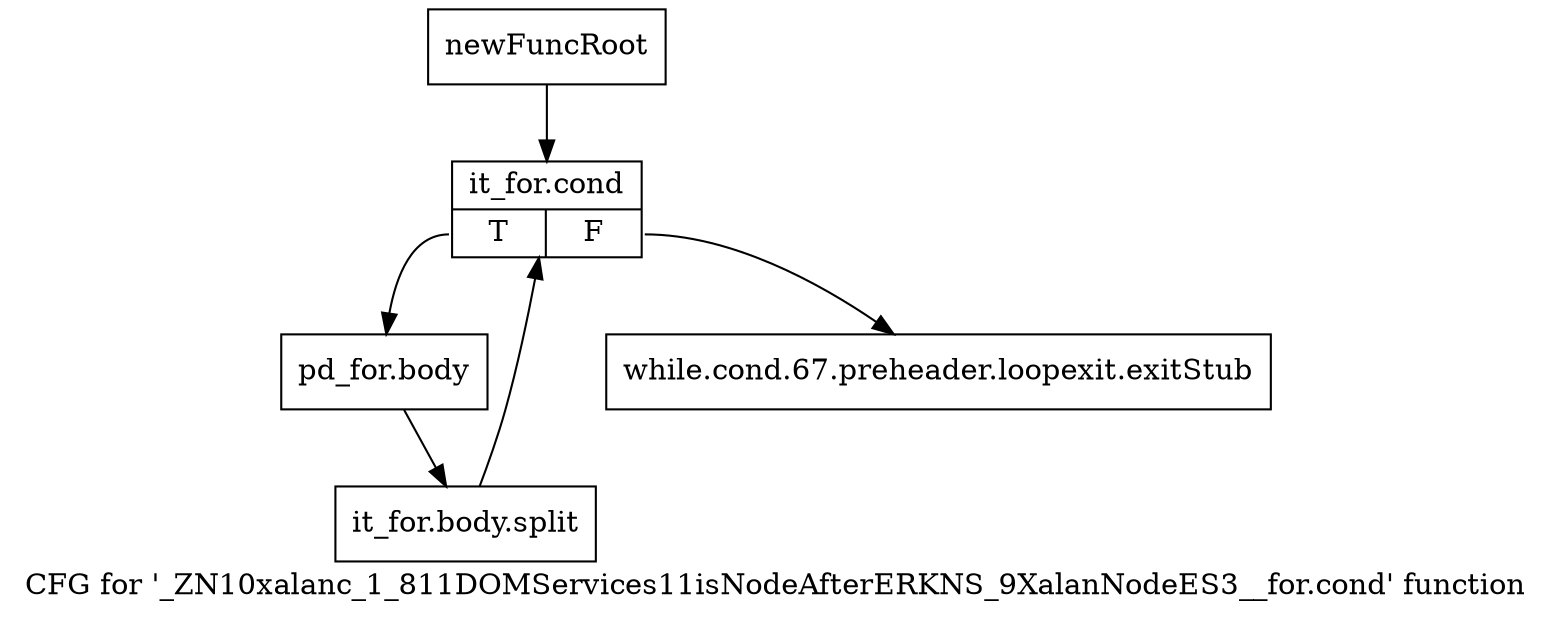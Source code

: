 digraph "CFG for '_ZN10xalanc_1_811DOMServices11isNodeAfterERKNS_9XalanNodeES3__for.cond' function" {
	label="CFG for '_ZN10xalanc_1_811DOMServices11isNodeAfterERKNS_9XalanNodeES3__for.cond' function";

	Node0x9cc98c0 [shape=record,label="{newFuncRoot}"];
	Node0x9cc98c0 -> Node0x9cc9da0;
	Node0x9cc9910 [shape=record,label="{while.cond.67.preheader.loopexit.exitStub}"];
	Node0x9cc9da0 [shape=record,label="{it_for.cond|{<s0>T|<s1>F}}"];
	Node0x9cc9da0:s0 -> Node0x9cc9df0;
	Node0x9cc9da0:s1 -> Node0x9cc9910;
	Node0x9cc9df0 [shape=record,label="{pd_for.body}"];
	Node0x9cc9df0 -> Node0xcf47340;
	Node0xcf47340 [shape=record,label="{it_for.body.split}"];
	Node0xcf47340 -> Node0x9cc9da0;
}
